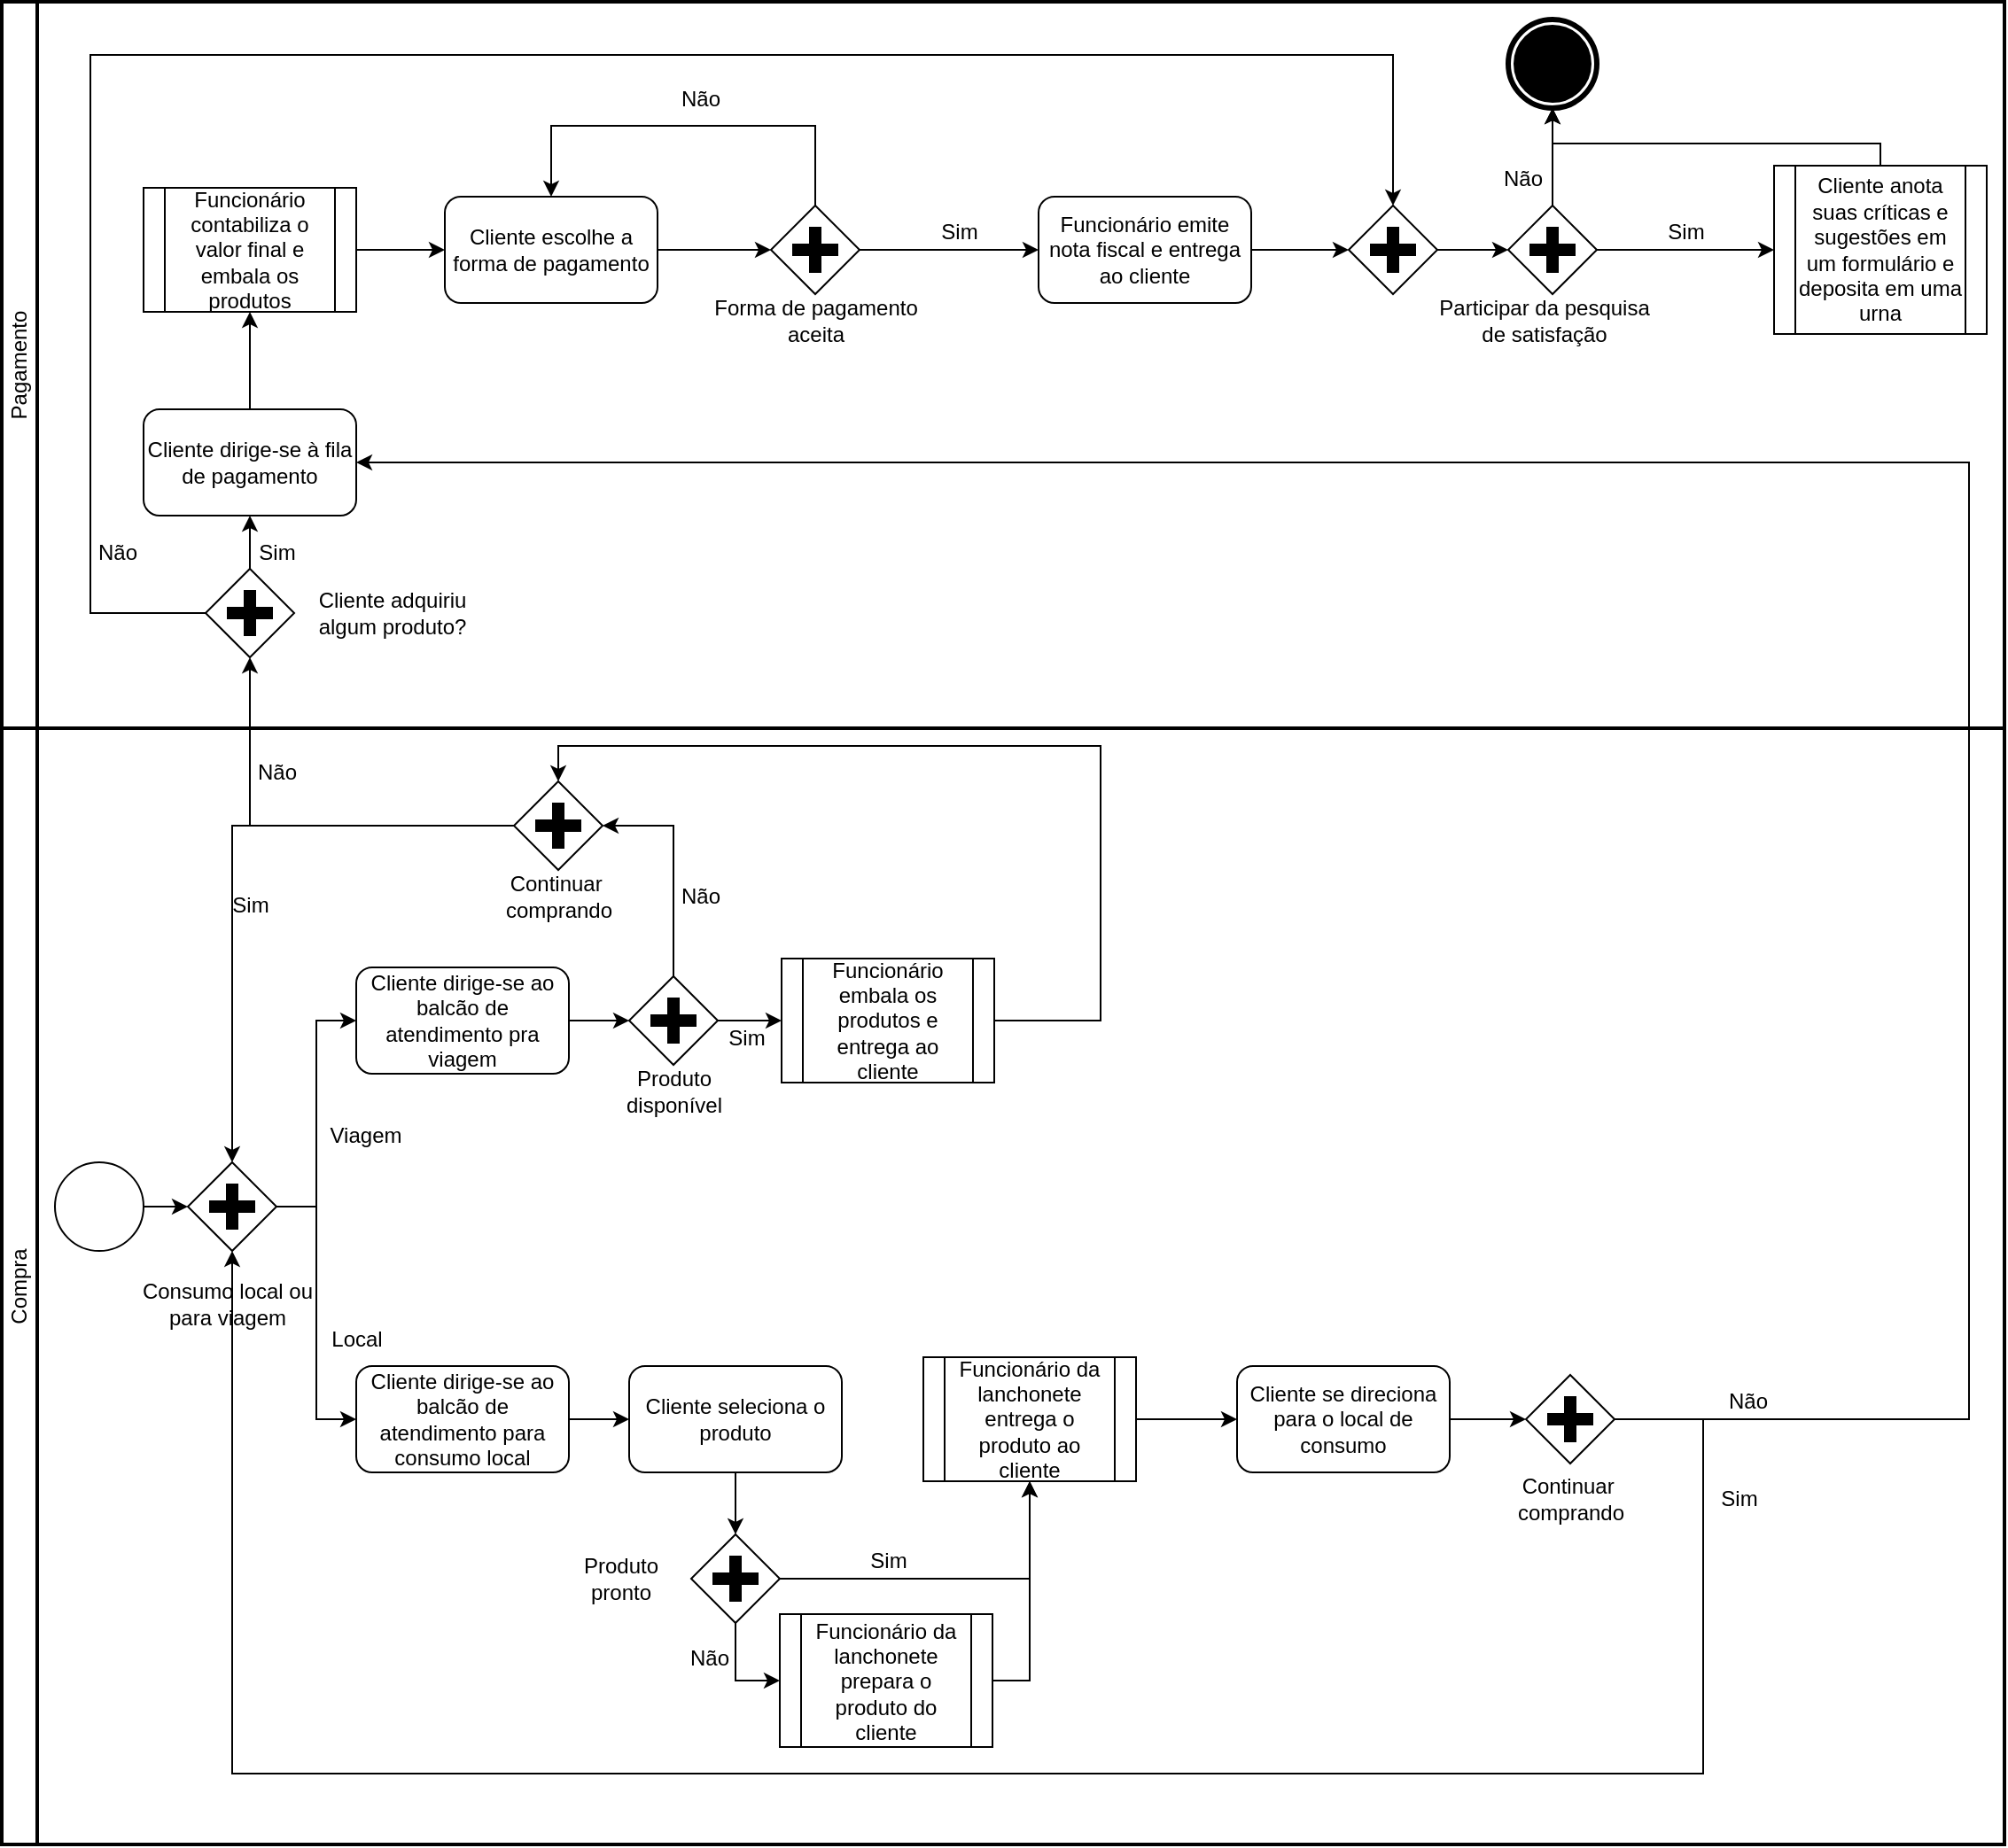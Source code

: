 <mxfile version="22.1.3" type="github">
  <diagram name="Página-1" id="Lc9HYUeykJswEFQiRU-O">
    <mxGraphModel dx="1687" dy="819" grid="1" gridSize="10" guides="1" tooltips="1" connect="1" arrows="1" fold="1" page="1" pageScale="1" pageWidth="827" pageHeight="1169" math="0" shadow="0">
      <root>
        <mxCell id="0" />
        <mxCell id="1" parent="0" />
        <mxCell id="FDplaZTIDgFxjlzkoyM1-4" value="Pagamento" style="swimlane;html=1;startSize=20;fontStyle=0;collapsible=0;horizontal=0;swimlaneLine=1;swimlaneFillColor=#ffffff;strokeWidth=2;whiteSpace=wrap;" vertex="1" parent="1">
          <mxGeometry y="60" width="1130" height="410" as="geometry" />
        </mxCell>
        <mxCell id="FDplaZTIDgFxjlzkoyM1-14" style="edgeStyle=orthogonalEdgeStyle;rounded=0;orthogonalLoop=1;jettySize=auto;html=1;entryX=0.5;entryY=1;entryDx=0;entryDy=0;" edge="1" parent="FDplaZTIDgFxjlzkoyM1-4" source="FDplaZTIDgFxjlzkoyM1-7" target="FDplaZTIDgFxjlzkoyM1-6">
          <mxGeometry relative="1" as="geometry" />
        </mxCell>
        <mxCell id="FDplaZTIDgFxjlzkoyM1-7" value="Cliente dirige-se à fila de pagamento" style="rounded=1;whiteSpace=wrap;html=1;" vertex="1" parent="FDplaZTIDgFxjlzkoyM1-4">
          <mxGeometry x="80" y="230" width="120" height="60" as="geometry" />
        </mxCell>
        <mxCell id="FDplaZTIDgFxjlzkoyM1-16" style="edgeStyle=orthogonalEdgeStyle;rounded=0;orthogonalLoop=1;jettySize=auto;html=1;entryX=0;entryY=0.5;entryDx=0;entryDy=0;" edge="1" parent="FDplaZTIDgFxjlzkoyM1-4" source="FDplaZTIDgFxjlzkoyM1-6" target="FDplaZTIDgFxjlzkoyM1-15">
          <mxGeometry relative="1" as="geometry" />
        </mxCell>
        <mxCell id="FDplaZTIDgFxjlzkoyM1-6" value="Funcionário contabiliza o valor final e embala os produtos" style="shape=process;whiteSpace=wrap;html=1;backgroundOutline=1;" vertex="1" parent="FDplaZTIDgFxjlzkoyM1-4">
          <mxGeometry x="80" y="105" width="120" height="70" as="geometry" />
        </mxCell>
        <mxCell id="FDplaZTIDgFxjlzkoyM1-8" value="Funcionário emite nota fiscal e entrega ao cliente" style="rounded=1;whiteSpace=wrap;html=1;" vertex="1" parent="FDplaZTIDgFxjlzkoyM1-4">
          <mxGeometry x="585" y="110" width="120" height="60" as="geometry" />
        </mxCell>
        <mxCell id="FDplaZTIDgFxjlzkoyM1-19" style="edgeStyle=orthogonalEdgeStyle;rounded=0;orthogonalLoop=1;jettySize=auto;html=1;entryX=0;entryY=0.5;entryDx=0;entryDy=0;" edge="1" parent="FDplaZTIDgFxjlzkoyM1-4" source="FDplaZTIDgFxjlzkoyM1-9" target="FDplaZTIDgFxjlzkoyM1-8">
          <mxGeometry relative="1" as="geometry" />
        </mxCell>
        <mxCell id="FDplaZTIDgFxjlzkoyM1-21" style="edgeStyle=orthogonalEdgeStyle;rounded=0;orthogonalLoop=1;jettySize=auto;html=1;exitX=0.5;exitY=0;exitDx=0;exitDy=0;exitPerimeter=0;entryX=0.5;entryY=0;entryDx=0;entryDy=0;" edge="1" parent="FDplaZTIDgFxjlzkoyM1-4" source="FDplaZTIDgFxjlzkoyM1-9" target="FDplaZTIDgFxjlzkoyM1-15">
          <mxGeometry relative="1" as="geometry">
            <Array as="points">
              <mxPoint x="459" y="70" />
              <mxPoint x="310" y="70" />
            </Array>
          </mxGeometry>
        </mxCell>
        <mxCell id="FDplaZTIDgFxjlzkoyM1-9" value="" style="points=[[0.25,0.25,0],[0.5,0,0],[0.75,0.25,0],[1,0.5,0],[0.75,0.75,0],[0.5,1,0],[0.25,0.75,0],[0,0.5,0]];shape=mxgraph.bpmn.gateway2;html=1;verticalLabelPosition=bottom;labelBackgroundColor=#ffffff;verticalAlign=top;align=center;perimeter=rhombusPerimeter;outlineConnect=0;outline=none;symbol=none;gwType=parallel;" vertex="1" parent="FDplaZTIDgFxjlzkoyM1-4">
          <mxGeometry x="434" y="115" width="50" height="50" as="geometry" />
        </mxCell>
        <mxCell id="FDplaZTIDgFxjlzkoyM1-10" value="" style="points=[[0.25,0.25,0],[0.5,0,0],[0.75,0.25,0],[1,0.5,0],[0.75,0.75,0],[0.5,1,0],[0.25,0.75,0],[0,0.5,0]];shape=mxgraph.bpmn.gateway2;html=1;verticalLabelPosition=bottom;labelBackgroundColor=#ffffff;verticalAlign=top;align=center;perimeter=rhombusPerimeter;outlineConnect=0;outline=none;symbol=none;gwType=parallel;" vertex="1" parent="FDplaZTIDgFxjlzkoyM1-4">
          <mxGeometry x="760" y="115" width="50" height="50" as="geometry" />
        </mxCell>
        <mxCell id="FDplaZTIDgFxjlzkoyM1-26" style="edgeStyle=orthogonalEdgeStyle;rounded=0;orthogonalLoop=1;jettySize=auto;html=1;exitX=1;exitY=0.5;exitDx=0;exitDy=0;exitPerimeter=0;entryX=0;entryY=0.5;entryDx=0;entryDy=0;" edge="1" parent="FDplaZTIDgFxjlzkoyM1-4" source="FDplaZTIDgFxjlzkoyM1-11" target="FDplaZTIDgFxjlzkoyM1-12">
          <mxGeometry relative="1" as="geometry" />
        </mxCell>
        <mxCell id="FDplaZTIDgFxjlzkoyM1-11" value="" style="points=[[0.25,0.25,0],[0.5,0,0],[0.75,0.25,0],[1,0.5,0],[0.75,0.75,0],[0.5,1,0],[0.25,0.75,0],[0,0.5,0]];shape=mxgraph.bpmn.gateway2;html=1;verticalLabelPosition=bottom;labelBackgroundColor=#ffffff;verticalAlign=top;align=center;perimeter=rhombusPerimeter;outlineConnect=0;outline=none;symbol=none;gwType=parallel;" vertex="1" parent="FDplaZTIDgFxjlzkoyM1-4">
          <mxGeometry x="850" y="115" width="50" height="50" as="geometry" />
        </mxCell>
        <mxCell id="FDplaZTIDgFxjlzkoyM1-12" value="Cliente anota suas críticas e sugestões em um formulário e deposita em uma urna" style="shape=process;whiteSpace=wrap;html=1;backgroundOutline=1;" vertex="1" parent="FDplaZTIDgFxjlzkoyM1-4">
          <mxGeometry x="1000" y="92.5" width="120" height="95" as="geometry" />
        </mxCell>
        <mxCell id="FDplaZTIDgFxjlzkoyM1-15" value="Cliente escolhe a forma de pagamento" style="rounded=1;whiteSpace=wrap;html=1;" vertex="1" parent="FDplaZTIDgFxjlzkoyM1-4">
          <mxGeometry x="250" y="110" width="120" height="60" as="geometry" />
        </mxCell>
        <mxCell id="FDplaZTIDgFxjlzkoyM1-17" style="edgeStyle=orthogonalEdgeStyle;rounded=0;orthogonalLoop=1;jettySize=auto;html=1;exitX=1;exitY=0.5;exitDx=0;exitDy=0;entryX=0;entryY=0.5;entryDx=0;entryDy=0;entryPerimeter=0;" edge="1" parent="FDplaZTIDgFxjlzkoyM1-4" source="FDplaZTIDgFxjlzkoyM1-15" target="FDplaZTIDgFxjlzkoyM1-9">
          <mxGeometry relative="1" as="geometry" />
        </mxCell>
        <mxCell id="FDplaZTIDgFxjlzkoyM1-18" value="Forma de pagamento &lt;br&gt;aceita" style="text;html=1;align=center;verticalAlign=middle;resizable=0;points=[];autosize=1;strokeColor=none;fillColor=none;" vertex="1" parent="FDplaZTIDgFxjlzkoyM1-4">
          <mxGeometry x="389" y="160" width="140" height="40" as="geometry" />
        </mxCell>
        <mxCell id="FDplaZTIDgFxjlzkoyM1-20" value="Sim" style="text;html=1;align=center;verticalAlign=middle;resizable=0;points=[];autosize=1;strokeColor=none;fillColor=none;" vertex="1" parent="FDplaZTIDgFxjlzkoyM1-4">
          <mxGeometry x="520" y="115" width="40" height="30" as="geometry" />
        </mxCell>
        <mxCell id="FDplaZTIDgFxjlzkoyM1-22" value="Não" style="text;html=1;align=center;verticalAlign=middle;resizable=0;points=[];autosize=1;strokeColor=none;fillColor=none;" vertex="1" parent="FDplaZTIDgFxjlzkoyM1-4">
          <mxGeometry x="369" y="40" width="50" height="30" as="geometry" />
        </mxCell>
        <mxCell id="FDplaZTIDgFxjlzkoyM1-23" style="edgeStyle=orthogonalEdgeStyle;rounded=0;orthogonalLoop=1;jettySize=auto;html=1;entryX=0;entryY=0.5;entryDx=0;entryDy=0;entryPerimeter=0;" edge="1" parent="FDplaZTIDgFxjlzkoyM1-4" source="FDplaZTIDgFxjlzkoyM1-8" target="FDplaZTIDgFxjlzkoyM1-10">
          <mxGeometry relative="1" as="geometry" />
        </mxCell>
        <mxCell id="FDplaZTIDgFxjlzkoyM1-24" style="edgeStyle=orthogonalEdgeStyle;rounded=0;orthogonalLoop=1;jettySize=auto;html=1;entryX=0;entryY=0.5;entryDx=0;entryDy=0;entryPerimeter=0;" edge="1" parent="FDplaZTIDgFxjlzkoyM1-4" source="FDplaZTIDgFxjlzkoyM1-10" target="FDplaZTIDgFxjlzkoyM1-11">
          <mxGeometry relative="1" as="geometry" />
        </mxCell>
        <mxCell id="FDplaZTIDgFxjlzkoyM1-25" value="Participar da pesquisa&lt;br&gt;de satisfação" style="text;html=1;align=center;verticalAlign=middle;resizable=0;points=[];autosize=1;strokeColor=none;fillColor=none;" vertex="1" parent="FDplaZTIDgFxjlzkoyM1-4">
          <mxGeometry x="800" y="160" width="140" height="40" as="geometry" />
        </mxCell>
        <mxCell id="FDplaZTIDgFxjlzkoyM1-27" value="Sim" style="text;html=1;align=center;verticalAlign=middle;resizable=0;points=[];autosize=1;strokeColor=none;fillColor=none;" vertex="1" parent="FDplaZTIDgFxjlzkoyM1-4">
          <mxGeometry x="930" y="115" width="40" height="30" as="geometry" />
        </mxCell>
        <mxCell id="FDplaZTIDgFxjlzkoyM1-29" value="" style="points=[[0.145,0.145,0],[0.5,0,0],[0.855,0.145,0],[1,0.5,0],[0.855,0.855,0],[0.5,1,0],[0.145,0.855,0],[0,0.5,0]];shape=mxgraph.bpmn.event;html=1;verticalLabelPosition=bottom;labelBackgroundColor=#ffffff;verticalAlign=top;align=center;perimeter=ellipsePerimeter;outlineConnect=0;aspect=fixed;outline=end;symbol=terminate;" vertex="1" parent="FDplaZTIDgFxjlzkoyM1-4">
          <mxGeometry x="850" y="10" width="50" height="50" as="geometry" />
        </mxCell>
        <mxCell id="FDplaZTIDgFxjlzkoyM1-28" style="edgeStyle=orthogonalEdgeStyle;rounded=0;orthogonalLoop=1;jettySize=auto;html=1;exitX=0.5;exitY=0;exitDx=0;exitDy=0;exitPerimeter=0;" edge="1" parent="FDplaZTIDgFxjlzkoyM1-4" source="FDplaZTIDgFxjlzkoyM1-11" target="FDplaZTIDgFxjlzkoyM1-29">
          <mxGeometry relative="1" as="geometry">
            <mxPoint x="875" y="80" as="targetPoint" />
          </mxGeometry>
        </mxCell>
        <mxCell id="FDplaZTIDgFxjlzkoyM1-30" style="edgeStyle=orthogonalEdgeStyle;rounded=0;orthogonalLoop=1;jettySize=auto;html=1;exitX=0.5;exitY=0;exitDx=0;exitDy=0;entryX=0.5;entryY=1;entryDx=0;entryDy=0;entryPerimeter=0;" edge="1" parent="FDplaZTIDgFxjlzkoyM1-4" source="FDplaZTIDgFxjlzkoyM1-12" target="FDplaZTIDgFxjlzkoyM1-29">
          <mxGeometry relative="1" as="geometry">
            <Array as="points">
              <mxPoint x="1060" y="80" />
              <mxPoint x="875" y="80" />
            </Array>
          </mxGeometry>
        </mxCell>
        <mxCell id="FDplaZTIDgFxjlzkoyM1-31" value="Não" style="text;html=1;align=center;verticalAlign=middle;resizable=0;points=[];autosize=1;strokeColor=none;fillColor=none;" vertex="1" parent="FDplaZTIDgFxjlzkoyM1-4">
          <mxGeometry x="833" y="85" width="50" height="30" as="geometry" />
        </mxCell>
        <mxCell id="FDplaZTIDgFxjlzkoyM1-34" style="edgeStyle=orthogonalEdgeStyle;rounded=0;orthogonalLoop=1;jettySize=auto;html=1;exitX=0.5;exitY=0;exitDx=0;exitDy=0;exitPerimeter=0;entryX=0.5;entryY=1;entryDx=0;entryDy=0;" edge="1" parent="FDplaZTIDgFxjlzkoyM1-4" source="FDplaZTIDgFxjlzkoyM1-32" target="FDplaZTIDgFxjlzkoyM1-7">
          <mxGeometry relative="1" as="geometry" />
        </mxCell>
        <mxCell id="FDplaZTIDgFxjlzkoyM1-32" value="" style="points=[[0.25,0.25,0],[0.5,0,0],[0.75,0.25,0],[1,0.5,0],[0.75,0.75,0],[0.5,1,0],[0.25,0.75,0],[0,0.5,0]];shape=mxgraph.bpmn.gateway2;html=1;verticalLabelPosition=bottom;labelBackgroundColor=#ffffff;verticalAlign=top;align=center;perimeter=rhombusPerimeter;outlineConnect=0;outline=none;symbol=none;gwType=parallel;" vertex="1" parent="FDplaZTIDgFxjlzkoyM1-4">
          <mxGeometry x="115" y="320" width="50" height="50" as="geometry" />
        </mxCell>
        <mxCell id="FDplaZTIDgFxjlzkoyM1-33" value="Cliente adquiriu &lt;br&gt;algum produto?" style="text;html=1;align=center;verticalAlign=middle;resizable=0;points=[];autosize=1;strokeColor=none;fillColor=none;" vertex="1" parent="FDplaZTIDgFxjlzkoyM1-4">
          <mxGeometry x="165" y="325" width="110" height="40" as="geometry" />
        </mxCell>
        <mxCell id="FDplaZTIDgFxjlzkoyM1-35" value="Sim" style="text;html=1;align=center;verticalAlign=middle;resizable=0;points=[];autosize=1;strokeColor=none;fillColor=none;" vertex="1" parent="FDplaZTIDgFxjlzkoyM1-4">
          <mxGeometry x="135" y="296" width="40" height="30" as="geometry" />
        </mxCell>
        <mxCell id="FDplaZTIDgFxjlzkoyM1-36" style="edgeStyle=orthogonalEdgeStyle;rounded=0;orthogonalLoop=1;jettySize=auto;html=1;exitX=0;exitY=0.5;exitDx=0;exitDy=0;exitPerimeter=0;entryX=0.5;entryY=0;entryDx=0;entryDy=0;entryPerimeter=0;" edge="1" parent="FDplaZTIDgFxjlzkoyM1-4" source="FDplaZTIDgFxjlzkoyM1-32" target="FDplaZTIDgFxjlzkoyM1-10">
          <mxGeometry relative="1" as="geometry">
            <Array as="points">
              <mxPoint x="50" y="345" />
              <mxPoint x="50" y="30" />
              <mxPoint x="785" y="30" />
            </Array>
          </mxGeometry>
        </mxCell>
        <mxCell id="FDplaZTIDgFxjlzkoyM1-37" value="Não" style="text;html=1;align=center;verticalAlign=middle;resizable=0;points=[];autosize=1;strokeColor=none;fillColor=none;" vertex="1" parent="FDplaZTIDgFxjlzkoyM1-4">
          <mxGeometry x="40" y="296" width="50" height="30" as="geometry" />
        </mxCell>
        <mxCell id="FDplaZTIDgFxjlzkoyM1-38" value="Compra" style="swimlane;html=1;startSize=20;fontStyle=0;collapsible=0;horizontal=0;swimlaneLine=1;swimlaneFillColor=#ffffff;strokeWidth=2;whiteSpace=wrap;" vertex="1" parent="1">
          <mxGeometry y="470" width="1130" height="630" as="geometry" />
        </mxCell>
        <mxCell id="FDplaZTIDgFxjlzkoyM1-55" style="edgeStyle=orthogonalEdgeStyle;rounded=0;orthogonalLoop=1;jettySize=auto;html=1;exitX=1;exitY=0.5;exitDx=0;exitDy=0;exitPerimeter=0;entryX=0;entryY=0.5;entryDx=0;entryDy=0;" edge="1" parent="FDplaZTIDgFxjlzkoyM1-38" source="FDplaZTIDgFxjlzkoyM1-39" target="FDplaZTIDgFxjlzkoyM1-41">
          <mxGeometry relative="1" as="geometry" />
        </mxCell>
        <mxCell id="FDplaZTIDgFxjlzkoyM1-71" style="edgeStyle=orthogonalEdgeStyle;rounded=0;orthogonalLoop=1;jettySize=auto;html=1;exitX=1;exitY=0.5;exitDx=0;exitDy=0;exitPerimeter=0;entryX=0;entryY=0.5;entryDx=0;entryDy=0;" edge="1" parent="FDplaZTIDgFxjlzkoyM1-38" source="FDplaZTIDgFxjlzkoyM1-43" target="FDplaZTIDgFxjlzkoyM1-44">
          <mxGeometry relative="1" as="geometry" />
        </mxCell>
        <mxCell id="FDplaZTIDgFxjlzkoyM1-58" value="Local" style="text;html=1;align=center;verticalAlign=middle;resizable=0;points=[];autosize=1;strokeColor=none;fillColor=none;" vertex="1" parent="FDplaZTIDgFxjlzkoyM1-38">
          <mxGeometry x="175" y="330" width="50" height="30" as="geometry" />
        </mxCell>
        <mxCell id="FDplaZTIDgFxjlzkoyM1-65" value="Sim" style="text;html=1;align=center;verticalAlign=middle;resizable=0;points=[];autosize=1;strokeColor=none;fillColor=none;" vertex="1" parent="FDplaZTIDgFxjlzkoyM1-38">
          <mxGeometry x="960" y="420" width="40" height="30" as="geometry" />
        </mxCell>
        <mxCell id="FDplaZTIDgFxjlzkoyM1-68" value="Não" style="text;html=1;align=center;verticalAlign=middle;resizable=0;points=[];autosize=1;strokeColor=none;fillColor=none;" vertex="1" parent="FDplaZTIDgFxjlzkoyM1-38">
          <mxGeometry x="960" y="365" width="50" height="30" as="geometry" />
        </mxCell>
        <mxCell id="FDplaZTIDgFxjlzkoyM1-44" value="Funcionário embala os produtos e entrega ao cliente" style="shape=process;whiteSpace=wrap;html=1;backgroundOutline=1;" vertex="1" parent="FDplaZTIDgFxjlzkoyM1-38">
          <mxGeometry x="440" y="130" width="120" height="70" as="geometry" />
        </mxCell>
        <mxCell id="FDplaZTIDgFxjlzkoyM1-43" value="" style="points=[[0.25,0.25,0],[0.5,0,0],[0.75,0.25,0],[1,0.5,0],[0.75,0.75,0],[0.5,1,0],[0.25,0.75,0],[0,0.5,0]];shape=mxgraph.bpmn.gateway2;html=1;verticalLabelPosition=bottom;labelBackgroundColor=#ffffff;verticalAlign=top;align=center;perimeter=rhombusPerimeter;outlineConnect=0;outline=none;symbol=none;gwType=parallel;" vertex="1" parent="FDplaZTIDgFxjlzkoyM1-38">
          <mxGeometry x="354" y="140" width="50" height="50" as="geometry" />
        </mxCell>
        <mxCell id="FDplaZTIDgFxjlzkoyM1-41" value="Cliente dirige-se ao balcão de atendimento pra viagem" style="rounded=1;whiteSpace=wrap;html=1;" vertex="1" parent="FDplaZTIDgFxjlzkoyM1-38">
          <mxGeometry x="200" y="135" width="120" height="60" as="geometry" />
        </mxCell>
        <mxCell id="FDplaZTIDgFxjlzkoyM1-72" value="Produto&lt;br&gt;disponível" style="text;html=1;align=center;verticalAlign=middle;resizable=0;points=[];autosize=1;strokeColor=none;fillColor=none;" vertex="1" parent="FDplaZTIDgFxjlzkoyM1-38">
          <mxGeometry x="339" y="185" width="80" height="40" as="geometry" />
        </mxCell>
        <mxCell id="FDplaZTIDgFxjlzkoyM1-73" value="Sim" style="text;html=1;align=center;verticalAlign=middle;resizable=0;points=[];autosize=1;strokeColor=none;fillColor=none;" vertex="1" parent="FDplaZTIDgFxjlzkoyM1-38">
          <mxGeometry x="400" y="160" width="40" height="30" as="geometry" />
        </mxCell>
        <mxCell id="FDplaZTIDgFxjlzkoyM1-57" value="Viagem" style="text;html=1;align=center;verticalAlign=middle;resizable=0;points=[];autosize=1;strokeColor=none;fillColor=none;" vertex="1" parent="FDplaZTIDgFxjlzkoyM1-38">
          <mxGeometry x="175" y="215" width="60" height="30" as="geometry" />
        </mxCell>
        <mxCell id="FDplaZTIDgFxjlzkoyM1-39" value="" style="points=[[0.25,0.25,0],[0.5,0,0],[0.75,0.25,0],[1,0.5,0],[0.75,0.75,0],[0.5,1,0],[0.25,0.75,0],[0,0.5,0]];shape=mxgraph.bpmn.gateway2;html=1;verticalLabelPosition=bottom;labelBackgroundColor=#ffffff;verticalAlign=top;align=center;perimeter=rhombusPerimeter;outlineConnect=0;outline=none;symbol=none;gwType=parallel;" vertex="1" parent="FDplaZTIDgFxjlzkoyM1-38">
          <mxGeometry x="105" y="245" width="50" height="50" as="geometry" />
        </mxCell>
        <mxCell id="FDplaZTIDgFxjlzkoyM1-56" style="edgeStyle=orthogonalEdgeStyle;rounded=0;orthogonalLoop=1;jettySize=auto;html=1;exitX=1;exitY=0.5;exitDx=0;exitDy=0;exitPerimeter=0;entryX=0;entryY=0.5;entryDx=0;entryDy=0;" edge="1" parent="FDplaZTIDgFxjlzkoyM1-38" source="FDplaZTIDgFxjlzkoyM1-39" target="FDplaZTIDgFxjlzkoyM1-42">
          <mxGeometry relative="1" as="geometry" />
        </mxCell>
        <mxCell id="FDplaZTIDgFxjlzkoyM1-69" value="Consumo local ou&lt;br&gt;para viagem" style="text;html=1;align=center;verticalAlign=middle;resizable=0;points=[];autosize=1;strokeColor=none;fillColor=none;" vertex="1" parent="FDplaZTIDgFxjlzkoyM1-38">
          <mxGeometry x="67" y="305" width="120" height="40" as="geometry" />
        </mxCell>
        <mxCell id="FDplaZTIDgFxjlzkoyM1-64" style="edgeStyle=orthogonalEdgeStyle;rounded=0;orthogonalLoop=1;jettySize=auto;html=1;entryX=0.5;entryY=1;entryDx=0;entryDy=0;entryPerimeter=0;" edge="1" parent="FDplaZTIDgFxjlzkoyM1-38" source="FDplaZTIDgFxjlzkoyM1-53" target="FDplaZTIDgFxjlzkoyM1-39">
          <mxGeometry relative="1" as="geometry">
            <Array as="points">
              <mxPoint x="960" y="390" />
              <mxPoint x="960" y="590" />
              <mxPoint x="130" y="590" />
            </Array>
          </mxGeometry>
        </mxCell>
        <mxCell id="FDplaZTIDgFxjlzkoyM1-42" value="Cliente dirige-se ao balcão de atendimento para consumo local" style="rounded=1;whiteSpace=wrap;html=1;" vertex="1" parent="FDplaZTIDgFxjlzkoyM1-38">
          <mxGeometry x="200" y="360" width="120" height="60" as="geometry" />
        </mxCell>
        <mxCell id="FDplaZTIDgFxjlzkoyM1-59" style="edgeStyle=orthogonalEdgeStyle;rounded=0;orthogonalLoop=1;jettySize=auto;html=1;entryX=0;entryY=0.5;entryDx=0;entryDy=0;" edge="1" parent="FDplaZTIDgFxjlzkoyM1-38" source="FDplaZTIDgFxjlzkoyM1-42" target="FDplaZTIDgFxjlzkoyM1-50">
          <mxGeometry relative="1" as="geometry" />
        </mxCell>
        <mxCell id="FDplaZTIDgFxjlzkoyM1-50" value="Cliente seleciona o produto" style="rounded=1;whiteSpace=wrap;html=1;" vertex="1" parent="FDplaZTIDgFxjlzkoyM1-38">
          <mxGeometry x="354" y="360" width="120" height="60" as="geometry" />
        </mxCell>
        <mxCell id="FDplaZTIDgFxjlzkoyM1-51" value="Funcionário da lanchonete entrega o produto ao cliente" style="shape=process;whiteSpace=wrap;html=1;backgroundOutline=1;" vertex="1" parent="FDplaZTIDgFxjlzkoyM1-38">
          <mxGeometry x="520" y="355" width="120" height="70" as="geometry" />
        </mxCell>
        <mxCell id="FDplaZTIDgFxjlzkoyM1-61" style="edgeStyle=orthogonalEdgeStyle;rounded=0;orthogonalLoop=1;jettySize=auto;html=1;exitX=1;exitY=0.5;exitDx=0;exitDy=0;entryX=0;entryY=0.5;entryDx=0;entryDy=0;" edge="1" parent="FDplaZTIDgFxjlzkoyM1-38" source="FDplaZTIDgFxjlzkoyM1-51" target="FDplaZTIDgFxjlzkoyM1-52">
          <mxGeometry relative="1" as="geometry" />
        </mxCell>
        <mxCell id="FDplaZTIDgFxjlzkoyM1-52" value="Cliente se direciona para o local de consumo" style="rounded=1;whiteSpace=wrap;html=1;" vertex="1" parent="FDplaZTIDgFxjlzkoyM1-38">
          <mxGeometry x="697" y="360" width="120" height="60" as="geometry" />
        </mxCell>
        <mxCell id="FDplaZTIDgFxjlzkoyM1-62" style="edgeStyle=orthogonalEdgeStyle;rounded=0;orthogonalLoop=1;jettySize=auto;html=1;exitX=1;exitY=0.5;exitDx=0;exitDy=0;entryX=0;entryY=0.5;entryDx=0;entryDy=0;entryPerimeter=0;" edge="1" parent="FDplaZTIDgFxjlzkoyM1-38" source="FDplaZTIDgFxjlzkoyM1-52" target="FDplaZTIDgFxjlzkoyM1-53">
          <mxGeometry relative="1" as="geometry" />
        </mxCell>
        <mxCell id="FDplaZTIDgFxjlzkoyM1-63" value="Continuar&amp;nbsp;&lt;br&gt;comprando" style="text;html=1;align=center;verticalAlign=middle;resizable=0;points=[];autosize=1;strokeColor=none;fillColor=none;" vertex="1" parent="FDplaZTIDgFxjlzkoyM1-38">
          <mxGeometry x="845" y="415" width="80" height="40" as="geometry" />
        </mxCell>
        <mxCell id="FDplaZTIDgFxjlzkoyM1-53" value="" style="points=[[0.25,0.25,0],[0.5,0,0],[0.75,0.25,0],[1,0.5,0],[0.75,0.75,0],[0.5,1,0],[0.25,0.75,0],[0,0.5,0]];shape=mxgraph.bpmn.gateway2;html=1;verticalLabelPosition=bottom;labelBackgroundColor=#ffffff;verticalAlign=top;align=center;perimeter=rhombusPerimeter;outlineConnect=0;outline=none;symbol=none;gwType=parallel;" vertex="1" parent="FDplaZTIDgFxjlzkoyM1-38">
          <mxGeometry x="860" y="365" width="50" height="50" as="geometry" />
        </mxCell>
        <mxCell id="FDplaZTIDgFxjlzkoyM1-70" style="edgeStyle=orthogonalEdgeStyle;rounded=0;orthogonalLoop=1;jettySize=auto;html=1;exitX=1;exitY=0.5;exitDx=0;exitDy=0;entryX=0;entryY=0.5;entryDx=0;entryDy=0;entryPerimeter=0;" edge="1" parent="FDplaZTIDgFxjlzkoyM1-38" source="FDplaZTIDgFxjlzkoyM1-41" target="FDplaZTIDgFxjlzkoyM1-43">
          <mxGeometry relative="1" as="geometry" />
        </mxCell>
        <mxCell id="FDplaZTIDgFxjlzkoyM1-40" value="" style="points=[[0.145,0.145,0],[0.5,0,0],[0.855,0.145,0],[1,0.5,0],[0.855,0.855,0],[0.5,1,0],[0.145,0.855,0],[0,0.5,0]];shape=mxgraph.bpmn.event;html=1;verticalLabelPosition=bottom;labelBackgroundColor=#ffffff;verticalAlign=top;align=center;perimeter=ellipsePerimeter;outlineConnect=0;aspect=fixed;outline=standard;symbol=general;" vertex="1" parent="FDplaZTIDgFxjlzkoyM1-38">
          <mxGeometry x="30" y="245" width="50" height="50" as="geometry" />
        </mxCell>
        <mxCell id="FDplaZTIDgFxjlzkoyM1-54" style="edgeStyle=orthogonalEdgeStyle;rounded=0;orthogonalLoop=1;jettySize=auto;html=1;entryX=0;entryY=0.5;entryDx=0;entryDy=0;entryPerimeter=0;" edge="1" parent="FDplaZTIDgFxjlzkoyM1-38" source="FDplaZTIDgFxjlzkoyM1-40" target="FDplaZTIDgFxjlzkoyM1-39">
          <mxGeometry relative="1" as="geometry" />
        </mxCell>
        <mxCell id="FDplaZTIDgFxjlzkoyM1-75" value="" style="points=[[0.25,0.25,0],[0.5,0,0],[0.75,0.25,0],[1,0.5,0],[0.75,0.75,0],[0.5,1,0],[0.25,0.75,0],[0,0.5,0]];shape=mxgraph.bpmn.gateway2;html=1;verticalLabelPosition=bottom;labelBackgroundColor=#ffffff;verticalAlign=top;align=center;perimeter=rhombusPerimeter;outlineConnect=0;outline=none;symbol=none;gwType=parallel;" vertex="1" parent="FDplaZTIDgFxjlzkoyM1-38">
          <mxGeometry x="289" y="30" width="50" height="50" as="geometry" />
        </mxCell>
        <mxCell id="FDplaZTIDgFxjlzkoyM1-76" style="edgeStyle=orthogonalEdgeStyle;rounded=0;orthogonalLoop=1;jettySize=auto;html=1;exitX=0.5;exitY=0;exitDx=0;exitDy=0;exitPerimeter=0;entryX=1;entryY=0.5;entryDx=0;entryDy=0;entryPerimeter=0;" edge="1" parent="FDplaZTIDgFxjlzkoyM1-38" source="FDplaZTIDgFxjlzkoyM1-43" target="FDplaZTIDgFxjlzkoyM1-75">
          <mxGeometry relative="1" as="geometry" />
        </mxCell>
        <mxCell id="FDplaZTIDgFxjlzkoyM1-77" value="Não" style="text;html=1;align=center;verticalAlign=middle;resizable=0;points=[];autosize=1;strokeColor=none;fillColor=none;" vertex="1" parent="FDplaZTIDgFxjlzkoyM1-38">
          <mxGeometry x="369" y="80" width="50" height="30" as="geometry" />
        </mxCell>
        <mxCell id="FDplaZTIDgFxjlzkoyM1-78" value="Continuar&amp;nbsp;&lt;br&gt;comprando" style="text;html=1;align=center;verticalAlign=middle;resizable=0;points=[];autosize=1;strokeColor=none;fillColor=none;" vertex="1" parent="FDplaZTIDgFxjlzkoyM1-38">
          <mxGeometry x="274" y="75" width="80" height="40" as="geometry" />
        </mxCell>
        <mxCell id="FDplaZTIDgFxjlzkoyM1-79" style="edgeStyle=orthogonalEdgeStyle;rounded=0;orthogonalLoop=1;jettySize=auto;html=1;exitX=0;exitY=0.5;exitDx=0;exitDy=0;exitPerimeter=0;entryX=0.5;entryY=0;entryDx=0;entryDy=0;entryPerimeter=0;" edge="1" parent="FDplaZTIDgFxjlzkoyM1-38" source="FDplaZTIDgFxjlzkoyM1-75" target="FDplaZTIDgFxjlzkoyM1-39">
          <mxGeometry relative="1" as="geometry" />
        </mxCell>
        <mxCell id="FDplaZTIDgFxjlzkoyM1-80" value="Sim" style="text;html=1;align=center;verticalAlign=middle;resizable=0;points=[];autosize=1;strokeColor=none;fillColor=none;" vertex="1" parent="FDplaZTIDgFxjlzkoyM1-38">
          <mxGeometry x="120" y="85" width="40" height="30" as="geometry" />
        </mxCell>
        <mxCell id="FDplaZTIDgFxjlzkoyM1-82" value="Não" style="text;html=1;align=center;verticalAlign=middle;resizable=0;points=[];autosize=1;strokeColor=none;fillColor=none;" vertex="1" parent="FDplaZTIDgFxjlzkoyM1-38">
          <mxGeometry x="130" y="10" width="50" height="30" as="geometry" />
        </mxCell>
        <mxCell id="FDplaZTIDgFxjlzkoyM1-97" style="edgeStyle=orthogonalEdgeStyle;rounded=0;orthogonalLoop=1;jettySize=auto;html=1;entryX=0.5;entryY=1;entryDx=0;entryDy=0;" edge="1" parent="FDplaZTIDgFxjlzkoyM1-38" source="FDplaZTIDgFxjlzkoyM1-94" target="FDplaZTIDgFxjlzkoyM1-51">
          <mxGeometry relative="1" as="geometry" />
        </mxCell>
        <mxCell id="FDplaZTIDgFxjlzkoyM1-100" style="edgeStyle=orthogonalEdgeStyle;rounded=0;orthogonalLoop=1;jettySize=auto;html=1;exitX=0.5;exitY=1;exitDx=0;exitDy=0;exitPerimeter=0;entryX=0;entryY=0.5;entryDx=0;entryDy=0;" edge="1" parent="FDplaZTIDgFxjlzkoyM1-38" source="FDplaZTIDgFxjlzkoyM1-94" target="FDplaZTIDgFxjlzkoyM1-99">
          <mxGeometry relative="1" as="geometry" />
        </mxCell>
        <mxCell id="FDplaZTIDgFxjlzkoyM1-94" value="" style="points=[[0.25,0.25,0],[0.5,0,0],[0.75,0.25,0],[1,0.5,0],[0.75,0.75,0],[0.5,1,0],[0.25,0.75,0],[0,0.5,0]];shape=mxgraph.bpmn.gateway2;html=1;verticalLabelPosition=bottom;labelBackgroundColor=#ffffff;verticalAlign=top;align=center;perimeter=rhombusPerimeter;outlineConnect=0;outline=none;symbol=none;gwType=parallel;" vertex="1" parent="FDplaZTIDgFxjlzkoyM1-38">
          <mxGeometry x="389" y="455" width="50" height="50" as="geometry" />
        </mxCell>
        <mxCell id="FDplaZTIDgFxjlzkoyM1-95" style="edgeStyle=orthogonalEdgeStyle;rounded=0;orthogonalLoop=1;jettySize=auto;html=1;entryX=0.5;entryY=0;entryDx=0;entryDy=0;entryPerimeter=0;" edge="1" parent="FDplaZTIDgFxjlzkoyM1-38" source="FDplaZTIDgFxjlzkoyM1-50" target="FDplaZTIDgFxjlzkoyM1-94">
          <mxGeometry relative="1" as="geometry" />
        </mxCell>
        <mxCell id="FDplaZTIDgFxjlzkoyM1-96" value="Produto&lt;br&gt;pronto" style="text;html=1;align=center;verticalAlign=middle;resizable=0;points=[];autosize=1;strokeColor=none;fillColor=none;" vertex="1" parent="FDplaZTIDgFxjlzkoyM1-38">
          <mxGeometry x="314" y="460" width="70" height="40" as="geometry" />
        </mxCell>
        <mxCell id="FDplaZTIDgFxjlzkoyM1-98" value="Sim" style="text;html=1;align=center;verticalAlign=middle;resizable=0;points=[];autosize=1;strokeColor=none;fillColor=none;" vertex="1" parent="FDplaZTIDgFxjlzkoyM1-38">
          <mxGeometry x="480" y="455" width="40" height="30" as="geometry" />
        </mxCell>
        <mxCell id="FDplaZTIDgFxjlzkoyM1-102" style="edgeStyle=orthogonalEdgeStyle;rounded=0;orthogonalLoop=1;jettySize=auto;html=1;entryX=0.5;entryY=1;entryDx=0;entryDy=0;" edge="1" parent="FDplaZTIDgFxjlzkoyM1-38" source="FDplaZTIDgFxjlzkoyM1-99" target="FDplaZTIDgFxjlzkoyM1-51">
          <mxGeometry relative="1" as="geometry">
            <Array as="points">
              <mxPoint x="580" y="537" />
            </Array>
          </mxGeometry>
        </mxCell>
        <mxCell id="FDplaZTIDgFxjlzkoyM1-99" value="Funcionário da lanchonete prepara o produto do cliente" style="shape=process;whiteSpace=wrap;html=1;backgroundOutline=1;" vertex="1" parent="FDplaZTIDgFxjlzkoyM1-38">
          <mxGeometry x="439" y="500" width="120" height="75" as="geometry" />
        </mxCell>
        <mxCell id="FDplaZTIDgFxjlzkoyM1-101" value="Não" style="text;html=1;align=center;verticalAlign=middle;resizable=0;points=[];autosize=1;strokeColor=none;fillColor=none;" vertex="1" parent="FDplaZTIDgFxjlzkoyM1-38">
          <mxGeometry x="374" y="510" width="50" height="30" as="geometry" />
        </mxCell>
        <mxCell id="FDplaZTIDgFxjlzkoyM1-103" style="edgeStyle=orthogonalEdgeStyle;rounded=0;orthogonalLoop=1;jettySize=auto;html=1;entryX=0.5;entryY=0;entryDx=0;entryDy=0;entryPerimeter=0;" edge="1" parent="FDplaZTIDgFxjlzkoyM1-38" source="FDplaZTIDgFxjlzkoyM1-44" target="FDplaZTIDgFxjlzkoyM1-75">
          <mxGeometry relative="1" as="geometry">
            <Array as="points">
              <mxPoint x="620" y="165" />
              <mxPoint x="620" y="10" />
              <mxPoint x="314" y="10" />
            </Array>
          </mxGeometry>
        </mxCell>
        <mxCell id="FDplaZTIDgFxjlzkoyM1-67" style="edgeStyle=orthogonalEdgeStyle;rounded=0;orthogonalLoop=1;jettySize=auto;html=1;exitX=1;exitY=0.5;exitDx=0;exitDy=0;exitPerimeter=0;entryX=1;entryY=0.5;entryDx=0;entryDy=0;" edge="1" parent="1" source="FDplaZTIDgFxjlzkoyM1-53" target="FDplaZTIDgFxjlzkoyM1-7">
          <mxGeometry relative="1" as="geometry">
            <mxPoint x="190" y="330" as="targetPoint" />
            <Array as="points">
              <mxPoint x="1110" y="860" />
              <mxPoint x="1110" y="320" />
            </Array>
          </mxGeometry>
        </mxCell>
        <mxCell id="FDplaZTIDgFxjlzkoyM1-81" style="edgeStyle=orthogonalEdgeStyle;rounded=0;orthogonalLoop=1;jettySize=auto;html=1;exitX=0;exitY=0.5;exitDx=0;exitDy=0;exitPerimeter=0;entryX=0.5;entryY=1;entryDx=0;entryDy=0;entryPerimeter=0;" edge="1" parent="1" source="FDplaZTIDgFxjlzkoyM1-75" target="FDplaZTIDgFxjlzkoyM1-32">
          <mxGeometry relative="1" as="geometry" />
        </mxCell>
      </root>
    </mxGraphModel>
  </diagram>
</mxfile>
